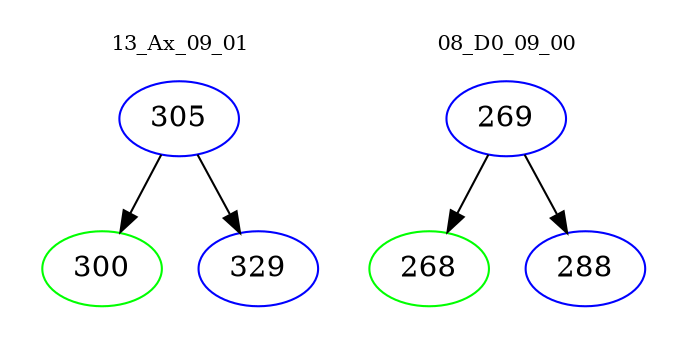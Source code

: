 digraph{
subgraph cluster_0 {
color = white
label = "13_Ax_09_01";
fontsize=10;
T0_305 [label="305", color="blue"]
T0_305 -> T0_300 [color="black"]
T0_300 [label="300", color="green"]
T0_305 -> T0_329 [color="black"]
T0_329 [label="329", color="blue"]
}
subgraph cluster_1 {
color = white
label = "08_D0_09_00";
fontsize=10;
T1_269 [label="269", color="blue"]
T1_269 -> T1_268 [color="black"]
T1_268 [label="268", color="green"]
T1_269 -> T1_288 [color="black"]
T1_288 [label="288", color="blue"]
}
}
